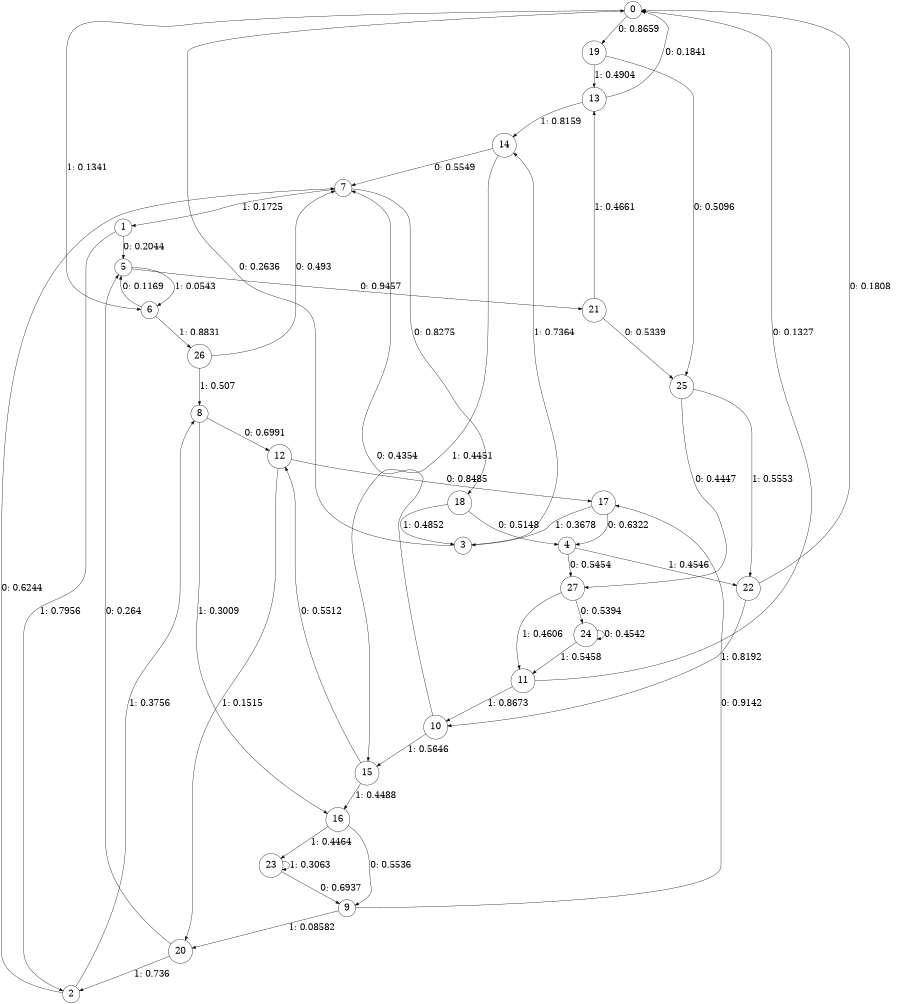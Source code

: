 digraph "ch10randomL5" {
size = "6,8.5";
ratio = "fill";
node [shape = circle];
node [fontsize = 24];
edge [fontsize = 24];
0 -> 19 [label = "0: 0.8659   "];
0 -> 6 [label = "1: 0.1341   "];
1 -> 5 [label = "0: 0.2044   "];
1 -> 2 [label = "1: 0.7956   "];
2 -> 7 [label = "0: 0.6244   "];
2 -> 8 [label = "1: 0.3756   "];
3 -> 0 [label = "0: 0.2636   "];
3 -> 14 [label = "1: 0.7364   "];
4 -> 27 [label = "0: 0.5454   "];
4 -> 22 [label = "1: 0.4546   "];
5 -> 21 [label = "0: 0.9457   "];
5 -> 6 [label = "1: 0.0543   "];
6 -> 5 [label = "0: 0.1169   "];
6 -> 26 [label = "1: 0.8831   "];
7 -> 18 [label = "0: 0.8275   "];
7 -> 1 [label = "1: 0.1725   "];
8 -> 12 [label = "0: 0.6991   "];
8 -> 16 [label = "1: 0.3009   "];
9 -> 17 [label = "0: 0.9142   "];
9 -> 20 [label = "1: 0.08582  "];
10 -> 7 [label = "0: 0.4354   "];
10 -> 15 [label = "1: 0.5646   "];
11 -> 0 [label = "0: 0.1327   "];
11 -> 10 [label = "1: 0.8673   "];
12 -> 17 [label = "0: 0.8485   "];
12 -> 20 [label = "1: 0.1515   "];
13 -> 0 [label = "0: 0.1841   "];
13 -> 14 [label = "1: 0.8159   "];
14 -> 7 [label = "0: 0.5549   "];
14 -> 15 [label = "1: 0.4451   "];
15 -> 12 [label = "0: 0.5512   "];
15 -> 16 [label = "1: 0.4488   "];
16 -> 9 [label = "0: 0.5536   "];
16 -> 23 [label = "1: 0.4464   "];
17 -> 4 [label = "0: 0.6322   "];
17 -> 3 [label = "1: 0.3678   "];
18 -> 4 [label = "0: 0.5148   "];
18 -> 3 [label = "1: 0.4852   "];
19 -> 25 [label = "0: 0.5096   "];
19 -> 13 [label = "1: 0.4904   "];
20 -> 5 [label = "0: 0.264    "];
20 -> 2 [label = "1: 0.736    "];
21 -> 25 [label = "0: 0.5339   "];
21 -> 13 [label = "1: 0.4661   "];
22 -> 0 [label = "0: 0.1808   "];
22 -> 10 [label = "1: 0.8192   "];
23 -> 9 [label = "0: 0.6937   "];
23 -> 23 [label = "1: 0.3063   "];
24 -> 24 [label = "0: 0.4542   "];
24 -> 11 [label = "1: 0.5458   "];
25 -> 27 [label = "0: 0.4447   "];
25 -> 22 [label = "1: 0.5553   "];
26 -> 7 [label = "0: 0.493    "];
26 -> 8 [label = "1: 0.507    "];
27 -> 24 [label = "0: 0.5394   "];
27 -> 11 [label = "1: 0.4606   "];
}